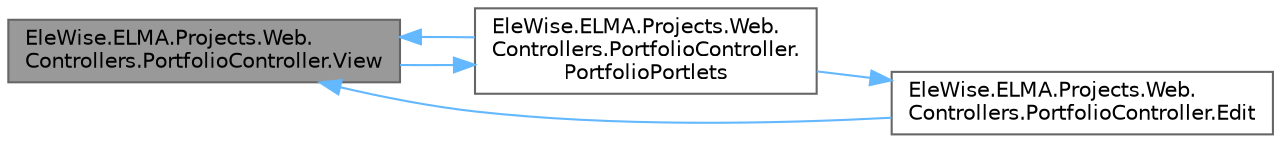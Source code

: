 digraph "EleWise.ELMA.Projects.Web.Controllers.PortfolioController.View"
{
 // LATEX_PDF_SIZE
  bgcolor="transparent";
  edge [fontname=Helvetica,fontsize=10,labelfontname=Helvetica,labelfontsize=10];
  node [fontname=Helvetica,fontsize=10,shape=box,height=0.2,width=0.4];
  rankdir="LR";
  Node1 [id="Node000001",label="EleWise.ELMA.Projects.Web.\lControllers.PortfolioController.View",height=0.2,width=0.4,color="gray40", fillcolor="grey60", style="filled", fontcolor="black",tooltip="Просмотр портфеля проектов"];
  Node1 -> Node2 [id="edge1_Node000001_Node000002",color="steelblue1",style="solid",tooltip=" "];
  Node2 [id="Node000002",label="EleWise.ELMA.Projects.Web.\lControllers.PortfolioController.\lPortfolioPortlets",height=0.2,width=0.4,color="grey40", fillcolor="white", style="filled",URL="$class_ele_wise_1_1_e_l_m_a_1_1_projects_1_1_web_1_1_controllers_1_1_portfolio_controller.html#aee9e8809ae73b6e57618ac2435e17bcc",tooltip=" "];
  Node2 -> Node3 [id="edge2_Node000002_Node000003",color="steelblue1",style="solid",tooltip=" "];
  Node3 [id="Node000003",label="EleWise.ELMA.Projects.Web.\lControllers.PortfolioController.Edit",height=0.2,width=0.4,color="grey40", fillcolor="white", style="filled",URL="$class_ele_wise_1_1_e_l_m_a_1_1_projects_1_1_web_1_1_controllers_1_1_portfolio_controller.html#a7ef51b86c3af0e84a54d511f88079d3a",tooltip="Страница редактирования портфеля"];
  Node3 -> Node1 [id="edge3_Node000003_Node000001",color="steelblue1",style="solid",tooltip=" "];
  Node2 -> Node1 [id="edge4_Node000002_Node000001",color="steelblue1",style="solid",tooltip=" "];
}
